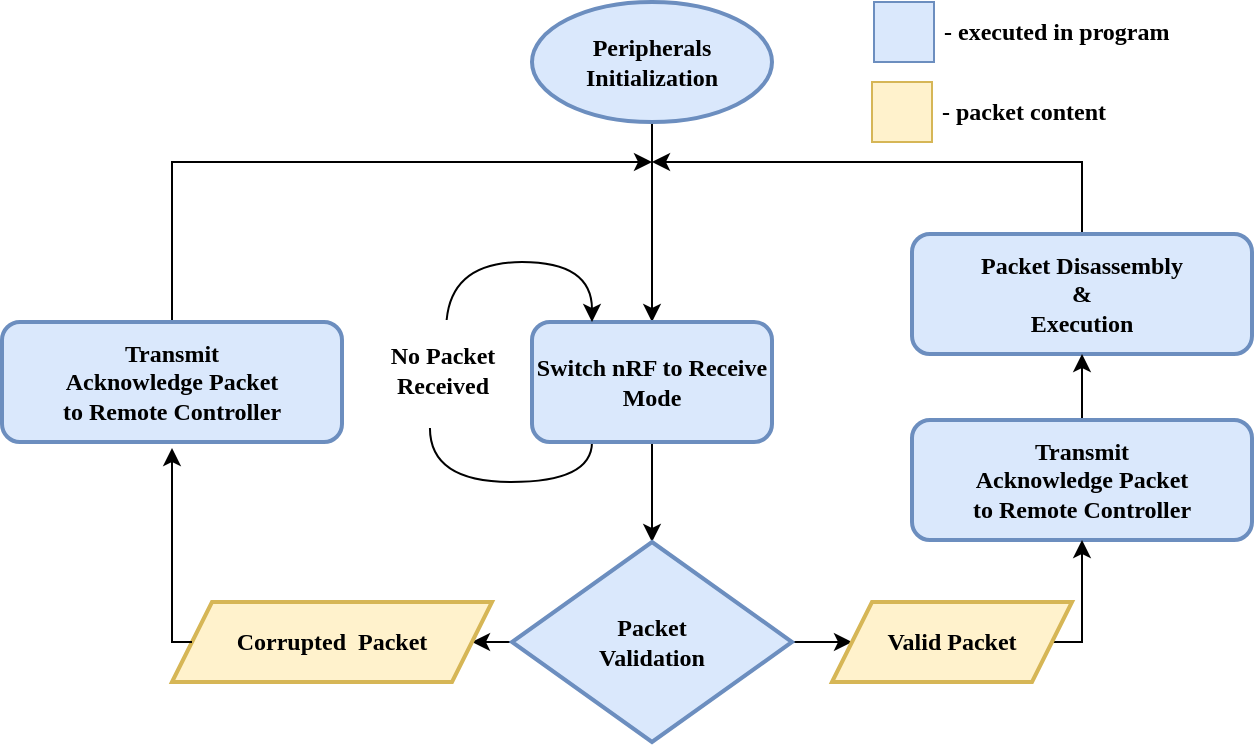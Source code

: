<mxfile version="22.1.11" type="device">
  <diagram name="Page-1" id="G1E-o2sUnaRfctfOdFAP">
    <mxGraphModel dx="1366" dy="766" grid="1" gridSize="10" guides="1" tooltips="1" connect="1" arrows="1" fold="1" page="1" pageScale="1" pageWidth="850" pageHeight="1100" math="0" shadow="0">
      <root>
        <mxCell id="0" />
        <mxCell id="1" parent="0" />
        <mxCell id="nMN-DpjDkvB5x4g8xDvF-12" value="" style="edgeStyle=orthogonalEdgeStyle;rounded=0;orthogonalLoop=1;jettySize=auto;html=1;" parent="1" source="nMN-DpjDkvB5x4g8xDvF-1" target="nMN-DpjDkvB5x4g8xDvF-2" edge="1">
          <mxGeometry relative="1" as="geometry" />
        </mxCell>
        <mxCell id="nMN-DpjDkvB5x4g8xDvF-1" value="Peripherals Initialization" style="ellipse;whiteSpace=wrap;html=1;fillColor=#dae8fc;strokeColor=#6c8ebf;strokeWidth=2;fontFamily=Verdana;fontStyle=1;fontSize=12;" parent="1" vertex="1">
          <mxGeometry x="340" y="90" width="120" height="60" as="geometry" />
        </mxCell>
        <mxCell id="nMN-DpjDkvB5x4g8xDvF-11" style="edgeStyle=orthogonalEdgeStyle;rounded=0;orthogonalLoop=1;jettySize=auto;html=1;" parent="1" source="nMN-DpjDkvB5x4g8xDvF-2" target="nMN-DpjDkvB5x4g8xDvF-6" edge="1">
          <mxGeometry relative="1" as="geometry">
            <mxPoint x="480" y="360" as="targetPoint" />
          </mxGeometry>
        </mxCell>
        <mxCell id="nMN-DpjDkvB5x4g8xDvF-27" style="edgeStyle=orthogonalEdgeStyle;rounded=0;orthogonalLoop=1;jettySize=auto;html=1;exitX=0.25;exitY=1;exitDx=0;exitDy=0;curved=1;entryX=0.433;entryY=1.08;entryDx=0;entryDy=0;entryPerimeter=0;endArrow=none;endFill=0;" parent="1" source="nMN-DpjDkvB5x4g8xDvF-2" target="nMN-DpjDkvB5x4g8xDvF-24" edge="1">
          <mxGeometry relative="1" as="geometry">
            <mxPoint x="310" y="330" as="targetPoint" />
          </mxGeometry>
        </mxCell>
        <mxCell id="nMN-DpjDkvB5x4g8xDvF-2" value="Switch nRF to Receive Mode" style="rounded=1;whiteSpace=wrap;html=1;fontFamily=Verdana;fontStyle=1;fillColor=#dae8fc;strokeColor=#6c8ebf;strokeWidth=2;" parent="1" vertex="1">
          <mxGeometry x="340" y="250" width="120" height="60" as="geometry" />
        </mxCell>
        <mxCell id="nMN-DpjDkvB5x4g8xDvF-23" style="edgeStyle=orthogonalEdgeStyle;rounded=0;orthogonalLoop=1;jettySize=auto;html=1;exitX=0.5;exitY=0;exitDx=0;exitDy=0;" parent="1" source="nMN-DpjDkvB5x4g8xDvF-3" edge="1">
          <mxGeometry relative="1" as="geometry">
            <mxPoint x="400" y="170" as="targetPoint" />
            <Array as="points">
              <mxPoint x="615" y="170" />
            </Array>
          </mxGeometry>
        </mxCell>
        <mxCell id="nMN-DpjDkvB5x4g8xDvF-3" value="Packet Disassembly&lt;br&gt; &amp;amp; &lt;br&gt;Execution" style="rounded=1;whiteSpace=wrap;html=1;fillColor=#dae8fc;strokeColor=#6c8ebf;strokeWidth=2;fontFamily=Verdana;fontStyle=1" parent="1" vertex="1">
          <mxGeometry x="530" y="206" width="170" height="60" as="geometry" />
        </mxCell>
        <mxCell id="nMN-DpjDkvB5x4g8xDvF-22" value="" style="edgeStyle=orthogonalEdgeStyle;rounded=0;orthogonalLoop=1;jettySize=auto;html=1;" parent="1" source="nMN-DpjDkvB5x4g8xDvF-4" target="nMN-DpjDkvB5x4g8xDvF-3" edge="1">
          <mxGeometry relative="1" as="geometry" />
        </mxCell>
        <mxCell id="nMN-DpjDkvB5x4g8xDvF-4" value="Transmit &lt;br&gt;Acknowledge Packet &lt;br&gt;to Remote Controller" style="rounded=1;whiteSpace=wrap;html=1;fillColor=#dae8fc;strokeColor=#6c8ebf;strokeWidth=2;fontFamily=Verdana;fontStyle=1" parent="1" vertex="1">
          <mxGeometry x="530" y="299" width="170" height="60" as="geometry" />
        </mxCell>
        <mxCell id="nMN-DpjDkvB5x4g8xDvF-20" style="edgeStyle=orthogonalEdgeStyle;rounded=0;orthogonalLoop=1;jettySize=auto;html=1;exitX=0.5;exitY=0;exitDx=0;exitDy=0;" parent="1" source="nMN-DpjDkvB5x4g8xDvF-5" edge="1">
          <mxGeometry relative="1" as="geometry">
            <mxPoint x="400" y="170" as="targetPoint" />
            <Array as="points">
              <mxPoint x="160" y="170" />
            </Array>
          </mxGeometry>
        </mxCell>
        <mxCell id="nMN-DpjDkvB5x4g8xDvF-5" value="Transmit &lt;br&gt;Acknowledge Packet &lt;br&gt;to Remote Controller" style="rounded=1;whiteSpace=wrap;html=1;fillColor=#dae8fc;strokeColor=#6c8ebf;strokeWidth=2;fontFamily=Verdana;fontStyle=1" parent="1" vertex="1">
          <mxGeometry x="75" y="250" width="170" height="60" as="geometry" />
        </mxCell>
        <mxCell id="nMN-DpjDkvB5x4g8xDvF-10" value="" style="edgeStyle=orthogonalEdgeStyle;rounded=0;orthogonalLoop=1;jettySize=auto;html=1;" parent="1" source="nMN-DpjDkvB5x4g8xDvF-6" target="nMN-DpjDkvB5x4g8xDvF-7" edge="1">
          <mxGeometry relative="1" as="geometry" />
        </mxCell>
        <mxCell id="nMN-DpjDkvB5x4g8xDvF-17" style="edgeStyle=orthogonalEdgeStyle;rounded=0;orthogonalLoop=1;jettySize=auto;html=1;exitX=0;exitY=0.5;exitDx=0;exitDy=0;entryX=1;entryY=0.5;entryDx=0;entryDy=0;" parent="1" source="nMN-DpjDkvB5x4g8xDvF-6" target="nMN-DpjDkvB5x4g8xDvF-9" edge="1">
          <mxGeometry relative="1" as="geometry" />
        </mxCell>
        <mxCell id="nMN-DpjDkvB5x4g8xDvF-6" value="Packet&lt;br&gt;Validation" style="rhombus;whiteSpace=wrap;html=1;fontFamily=Verdana;fontStyle=1;fillColor=#dae8fc;strokeColor=#6c8ebf;strokeWidth=2;" parent="1" vertex="1">
          <mxGeometry x="330" y="360" width="140" height="100" as="geometry" />
        </mxCell>
        <mxCell id="nMN-DpjDkvB5x4g8xDvF-21" style="edgeStyle=orthogonalEdgeStyle;rounded=0;orthogonalLoop=1;jettySize=auto;html=1;entryX=0.5;entryY=1;entryDx=0;entryDy=0;" parent="1" source="nMN-DpjDkvB5x4g8xDvF-7" target="nMN-DpjDkvB5x4g8xDvF-4" edge="1">
          <mxGeometry relative="1" as="geometry">
            <Array as="points">
              <mxPoint x="615" y="410" />
            </Array>
          </mxGeometry>
        </mxCell>
        <mxCell id="nMN-DpjDkvB5x4g8xDvF-7" value="Valid Packet" style="shape=parallelogram;perimeter=parallelogramPerimeter;whiteSpace=wrap;html=1;fixedSize=1;fillColor=#fff2cc;strokeColor=#d6b656;strokeWidth=2;fontFamily=Verdana;fontStyle=1" parent="1" vertex="1">
          <mxGeometry x="490" y="390" width="120" height="40" as="geometry" />
        </mxCell>
        <mxCell id="nMN-DpjDkvB5x4g8xDvF-9" value="Corrupted&amp;nbsp; Packet" style="shape=parallelogram;perimeter=parallelogramPerimeter;whiteSpace=wrap;html=1;fixedSize=1;fillColor=#fff2cc;strokeColor=#d6b656;strokeWidth=2;fontFamily=Verdana;fontStyle=1" parent="1" vertex="1">
          <mxGeometry x="160" y="390" width="160" height="40" as="geometry" />
        </mxCell>
        <mxCell id="nMN-DpjDkvB5x4g8xDvF-16" value="" style="curved=1;endArrow=classic;html=1;rounded=0;entryX=0.25;entryY=0;entryDx=0;entryDy=0;" parent="1" source="nMN-DpjDkvB5x4g8xDvF-24" target="nMN-DpjDkvB5x4g8xDvF-2" edge="1">
          <mxGeometry width="50" height="50" relative="1" as="geometry">
            <mxPoint x="340" y="280" as="sourcePoint" />
            <mxPoint x="390" y="230" as="targetPoint" />
            <Array as="points">
              <mxPoint x="300" y="220" />
              <mxPoint x="370" y="220" />
            </Array>
          </mxGeometry>
        </mxCell>
        <mxCell id="nMN-DpjDkvB5x4g8xDvF-18" style="edgeStyle=orthogonalEdgeStyle;rounded=0;orthogonalLoop=1;jettySize=auto;html=1;exitX=0;exitY=0.5;exitDx=0;exitDy=0;" parent="1" source="nMN-DpjDkvB5x4g8xDvF-9" edge="1">
          <mxGeometry relative="1" as="geometry">
            <mxPoint x="160" y="313" as="targetPoint" />
            <Array as="points">
              <mxPoint x="160" y="410" />
            </Array>
          </mxGeometry>
        </mxCell>
        <mxCell id="nMN-DpjDkvB5x4g8xDvF-24" value="&lt;font face=&quot;Verdana&quot;&gt;&lt;b&gt;No Packet&lt;br&gt;Received&lt;/b&gt;&lt;br&gt;&lt;/font&gt;" style="text;html=1;align=center;verticalAlign=middle;resizable=0;points=[];autosize=1;strokeColor=none;fillColor=none;" parent="1" vertex="1">
          <mxGeometry x="250" y="249" width="90" height="50" as="geometry" />
        </mxCell>
        <mxCell id="Y07600XxJGm9P2Pq43jB-8" value="" style="group" vertex="1" connectable="0" parent="1">
          <mxGeometry x="510" y="90" width="187" height="70" as="geometry" />
        </mxCell>
        <mxCell id="Y07600XxJGm9P2Pq43jB-1" value="" style="group" vertex="1" connectable="0" parent="Y07600XxJGm9P2Pq43jB-8">
          <mxGeometry y="40" width="170" height="30" as="geometry" />
        </mxCell>
        <mxCell id="Y07600XxJGm9P2Pq43jB-2" value="" style="whiteSpace=wrap;html=1;aspect=fixed;fillColor=#fff2cc;strokeColor=#d6b656;" vertex="1" parent="Y07600XxJGm9P2Pq43jB-1">
          <mxGeometry width="30" height="30" as="geometry" />
        </mxCell>
        <mxCell id="Y07600XxJGm9P2Pq43jB-3" value="&lt;div align=&quot;left&quot;&gt;&lt;font face=&quot;Verdana&quot;&gt;&lt;b&gt;&amp;nbsp;- packet content&lt;br&gt;&lt;/b&gt;&lt;/font&gt;&lt;/div&gt;" style="text;html=1;align=left;verticalAlign=middle;resizable=0;points=[];autosize=1;strokeColor=none;fillColor=none;" vertex="1" parent="Y07600XxJGm9P2Pq43jB-1">
          <mxGeometry x="30" width="140" height="30" as="geometry" />
        </mxCell>
        <mxCell id="Y07600XxJGm9P2Pq43jB-4" value="" style="group" vertex="1" connectable="0" parent="Y07600XxJGm9P2Pq43jB-8">
          <mxGeometry x="1" width="186" height="30" as="geometry" />
        </mxCell>
        <mxCell id="Y07600XxJGm9P2Pq43jB-5" value="" style="group" vertex="1" connectable="0" parent="Y07600XxJGm9P2Pq43jB-4">
          <mxGeometry width="186" height="30" as="geometry" />
        </mxCell>
        <mxCell id="Y07600XxJGm9P2Pq43jB-6" value="" style="whiteSpace=wrap;html=1;aspect=fixed;fillColor=#dae8fc;strokeColor=#6c8ebf;" vertex="1" parent="Y07600XxJGm9P2Pq43jB-5">
          <mxGeometry width="30" height="30" as="geometry" />
        </mxCell>
        <mxCell id="Y07600XxJGm9P2Pq43jB-7" value="&lt;div align=&quot;left&quot;&gt;&lt;font face=&quot;Verdana&quot;&gt;&lt;b&gt;&amp;nbsp;- executed in program&lt;/b&gt;&lt;/font&gt;&lt;/div&gt;" style="text;html=1;align=left;verticalAlign=middle;resizable=1;points=[];autosize=1;strokeColor=none;fillColor=none;movable=1;rotatable=1;deletable=1;editable=1;locked=0;connectable=1;" vertex="1" parent="Y07600XxJGm9P2Pq43jB-5">
          <mxGeometry x="30" width="156" height="30" as="geometry" />
        </mxCell>
      </root>
    </mxGraphModel>
  </diagram>
</mxfile>
